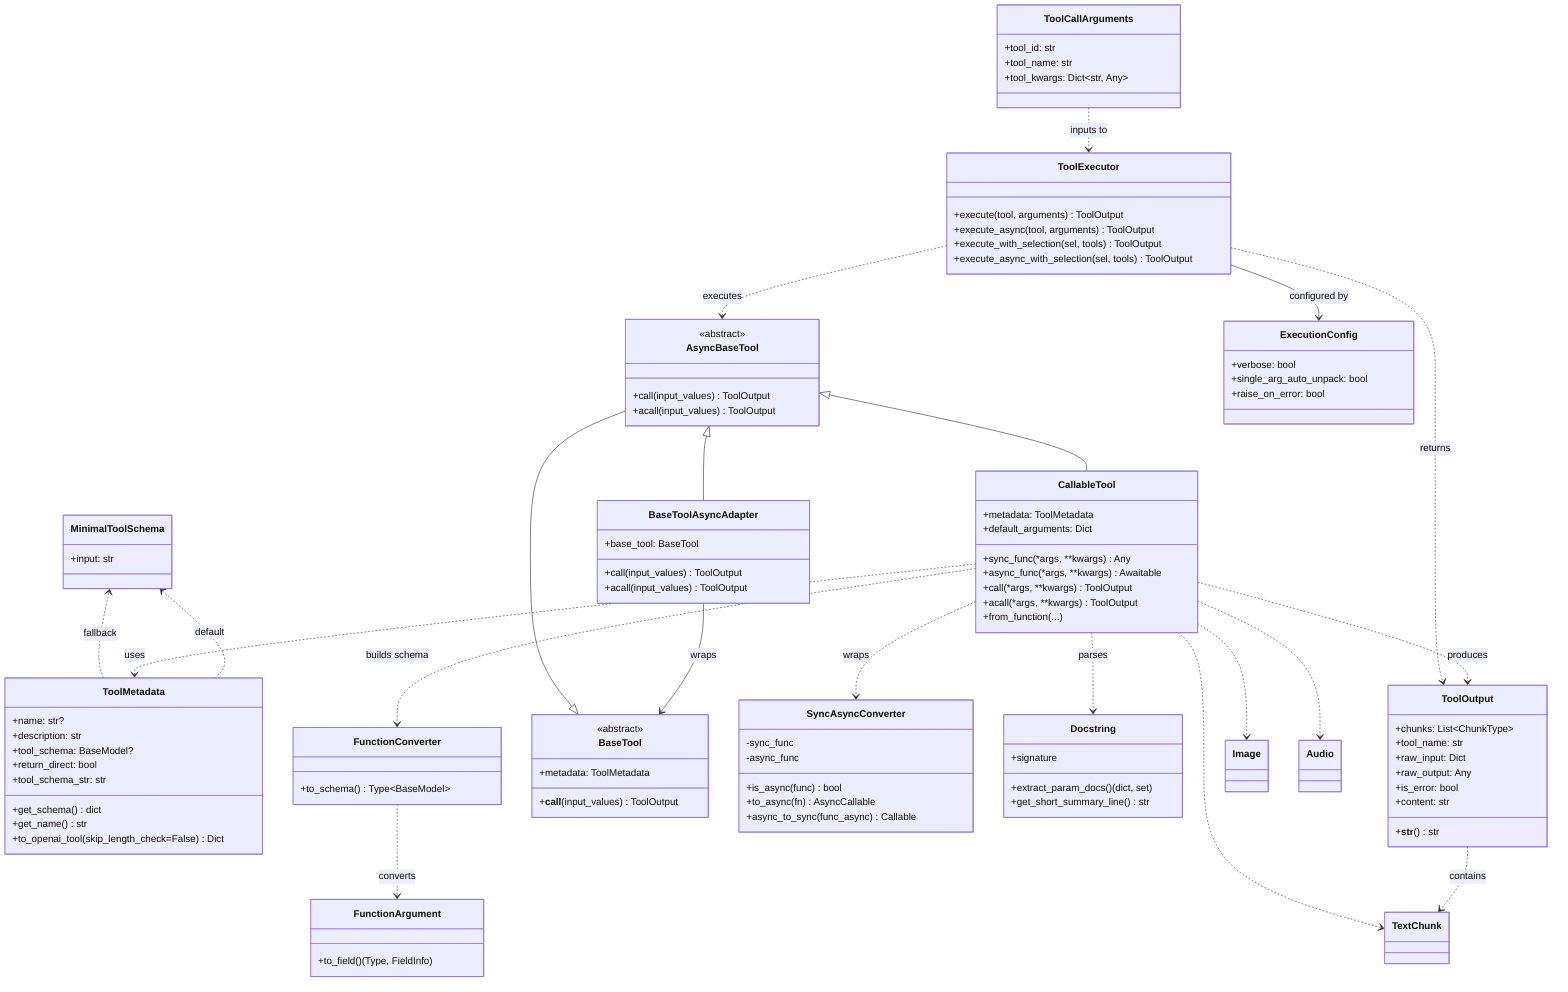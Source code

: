 %% Mermaid Class Diagram for serapeum.core.tools
%% Save as docs/tools/diagrams/uml-classes.mmd

classDiagram
    %% Core models
    class MinimalToolSchema {
        +input: str
    }

    class ToolMetadata {
        +name: str?
        +description: str
        +tool_schema: BaseModel?
        +return_direct: bool
        +get_schema() dict
        +tool_schema_str: str
        +get_name() str
        +to_openai_tool(skip_length_check=False) Dict
    }

    class ToolOutput {
        +chunks: List~ChunkType~
        +tool_name: str
        +raw_input: Dict
        +raw_output: Any
        +is_error: bool
        +content: str
        +__str__() str
    }

    class ToolCallArguments {
        +tool_id: str
        +tool_name: str
        +tool_kwargs: Dict~str, Any~
    }

    %% Tool interfaces and adapters
    class BaseTool {
        <<abstract>>
        +metadata: ToolMetadata
        +__call__(input_values) ToolOutput
    }

    class AsyncBaseTool {
        <<abstract>>
        +call(input_values) ToolOutput
        +acall(input_values) ToolOutput
    }

    class BaseToolAsyncAdapter {
        +base_tool: BaseTool
        +call(input_values) ToolOutput
        +acall(input_values) ToolOutput
    }

    %% Callable adapter
    class CallableTool {
        +metadata: ToolMetadata
        +default_arguments: Dict
        +sync_func(*args, **kwargs) Any
        +async_func(*args, **kwargs) Awaitable
        +call(*args, **kwargs) ToolOutput
        +acall(*args, **kwargs) ToolOutput
        +from_function(...)
    }

    class SyncAsyncConverter {
        +is_async(func) bool
        +to_async(fn) AsyncCallable
        +async_to_sync(func_async) Callable
        -sync_func
        -async_func
    }

    %% Schema utilities
    class Docstring {
        +signature
        +extract_param_docs() (dict, set)
        +get_short_summary_line() str
    }

    class FunctionArgument {
        +to_field() (Type, FieldInfo)
    }

    class FunctionConverter {
        +to_schema() Type~BaseModel~
    }

    %% Execution utilities
    class ExecutionConfig {
        +verbose: bool
        +single_arg_auto_unpack: bool
        +raise_on_error: bool
    }

    class ToolExecutor {
        +execute(tool, arguments) ToolOutput
        +execute_async(tool, arguments) ToolOutput
        +execute_with_selection(sel, tools) ToolOutput
        +execute_async_with_selection(sel, tools) ToolOutput
    }

    %% External content chunk types
    class TextChunk
    class Image
    class Audio

    %% Inheritance
    BaseTool <|-- AsyncBaseTool
    AsyncBaseTool <|-- BaseToolAsyncAdapter
    AsyncBaseTool <|-- CallableTool

    %% Associations/uses
    MinimalToolSchema <.. ToolMetadata : default
    ToolMetadata ..> MinimalToolSchema : fallback
    ToolOutput ..> TextChunk : contains
    CallableTool ..> ToolMetadata : uses
    CallableTool ..> ToolOutput : produces
    CallableTool ..> Docstring : parses
    CallableTool ..> FunctionConverter : builds schema
    CallableTool ..> SyncAsyncConverter : wraps
    CallableTool ..> TextChunk
    CallableTool ..> Image
    CallableTool ..> Audio
    FunctionConverter ..> FunctionArgument : converts
    BaseToolAsyncAdapter --> BaseTool : wraps
    ToolExecutor --> ExecutionConfig : configured by
    ToolExecutor ..> ToolOutput : returns
    ToolExecutor ..> AsyncBaseTool : executes
    ToolCallArguments ..> ToolExecutor : inputs to